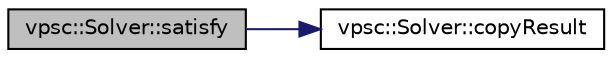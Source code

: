 digraph "vpsc::Solver::satisfy"
{
  edge [fontname="Helvetica",fontsize="10",labelfontname="Helvetica",labelfontsize="10"];
  node [fontname="Helvetica",fontsize="10",shape=record];
  rankdir="LR";
  Node14 [label="vpsc::Solver::satisfy",height=0.2,width=0.4,color="black", fillcolor="grey75", style="filled", fontcolor="black"];
  Node14 -> Node15 [color="midnightblue",fontsize="10",style="solid",fontname="Helvetica"];
  Node15 [label="vpsc::Solver::copyResult",height=0.2,width=0.4,color="black", fillcolor="white", style="filled",URL="$classvpsc_1_1Solver.html#a69105f1f289689852e33b84693f0f2f2"];
}
